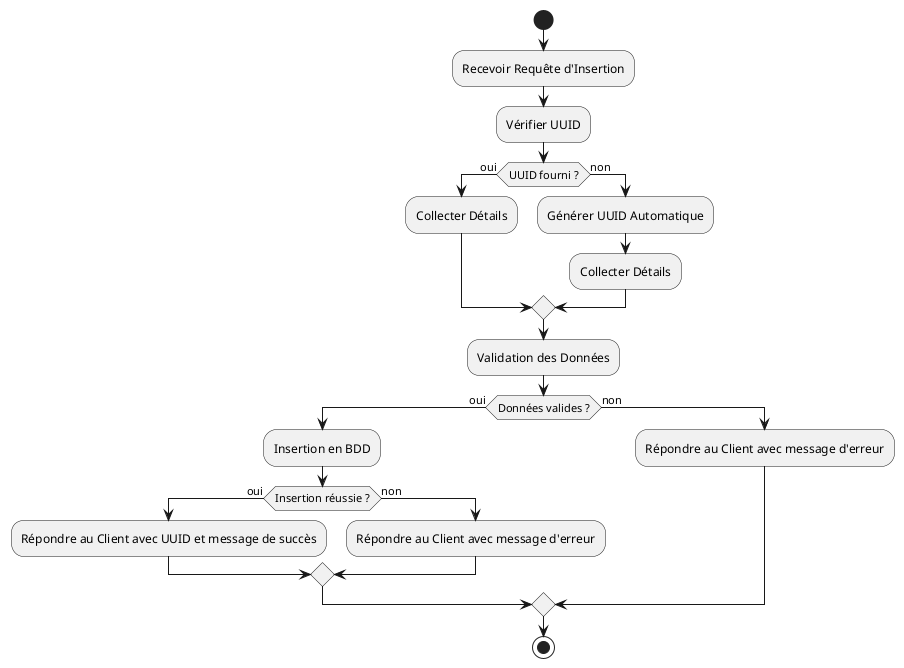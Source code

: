 @startuml
|Client|
start
:Recevoir Requête d'Insertion;
:Vérifier UUID;
if (UUID fourni ?) then (oui)
    :Collecter Détails;
else (non)
    :Générer UUID Automatique;
    :Collecter Détails;
endif
:Validation des Données;
if (Données valides ?) then (oui)
    :Insertion en BDD;
    if (Insertion réussie ?) then (oui)
        :Répondre au Client avec UUID et message de succès;
    else (non)
        :Répondre au Client avec message d'erreur;
    endif
else (non)
    :Répondre au Client avec message d'erreur;
endif
stop
@enduml
